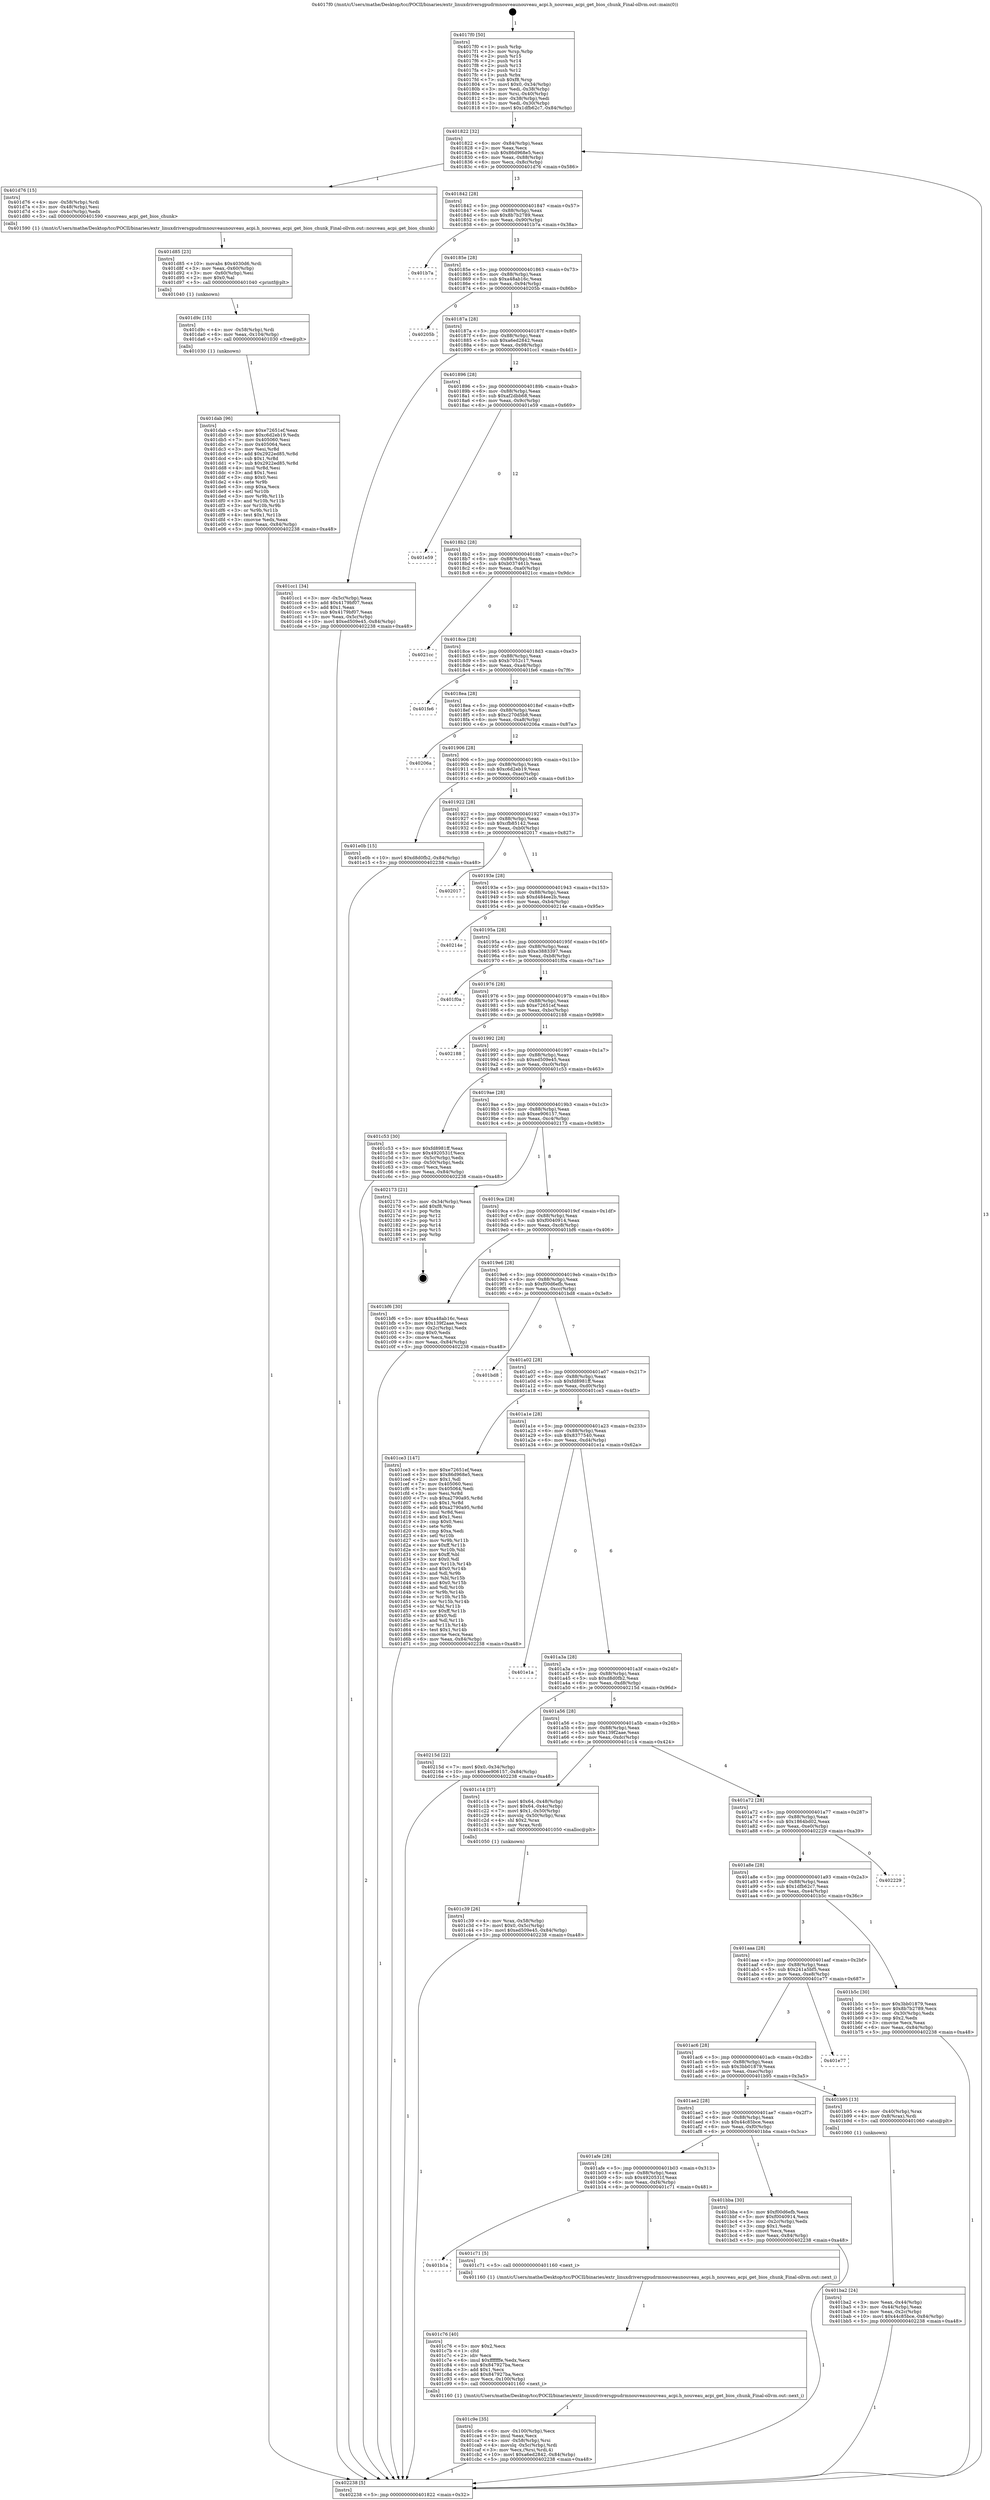 digraph "0x4017f0" {
  label = "0x4017f0 (/mnt/c/Users/mathe/Desktop/tcc/POCII/binaries/extr_linuxdriversgpudrmnouveaunouveau_acpi.h_nouveau_acpi_get_bios_chunk_Final-ollvm.out::main(0))"
  labelloc = "t"
  node[shape=record]

  Entry [label="",width=0.3,height=0.3,shape=circle,fillcolor=black,style=filled]
  "0x401822" [label="{
     0x401822 [32]\l
     | [instrs]\l
     &nbsp;&nbsp;0x401822 \<+6\>: mov -0x84(%rbp),%eax\l
     &nbsp;&nbsp;0x401828 \<+2\>: mov %eax,%ecx\l
     &nbsp;&nbsp;0x40182a \<+6\>: sub $0x86d968e5,%ecx\l
     &nbsp;&nbsp;0x401830 \<+6\>: mov %eax,-0x88(%rbp)\l
     &nbsp;&nbsp;0x401836 \<+6\>: mov %ecx,-0x8c(%rbp)\l
     &nbsp;&nbsp;0x40183c \<+6\>: je 0000000000401d76 \<main+0x586\>\l
  }"]
  "0x401d76" [label="{
     0x401d76 [15]\l
     | [instrs]\l
     &nbsp;&nbsp;0x401d76 \<+4\>: mov -0x58(%rbp),%rdi\l
     &nbsp;&nbsp;0x401d7a \<+3\>: mov -0x48(%rbp),%esi\l
     &nbsp;&nbsp;0x401d7d \<+3\>: mov -0x4c(%rbp),%edx\l
     &nbsp;&nbsp;0x401d80 \<+5\>: call 0000000000401590 \<nouveau_acpi_get_bios_chunk\>\l
     | [calls]\l
     &nbsp;&nbsp;0x401590 \{1\} (/mnt/c/Users/mathe/Desktop/tcc/POCII/binaries/extr_linuxdriversgpudrmnouveaunouveau_acpi.h_nouveau_acpi_get_bios_chunk_Final-ollvm.out::nouveau_acpi_get_bios_chunk)\l
  }"]
  "0x401842" [label="{
     0x401842 [28]\l
     | [instrs]\l
     &nbsp;&nbsp;0x401842 \<+5\>: jmp 0000000000401847 \<main+0x57\>\l
     &nbsp;&nbsp;0x401847 \<+6\>: mov -0x88(%rbp),%eax\l
     &nbsp;&nbsp;0x40184d \<+5\>: sub $0x8b7b2789,%eax\l
     &nbsp;&nbsp;0x401852 \<+6\>: mov %eax,-0x90(%rbp)\l
     &nbsp;&nbsp;0x401858 \<+6\>: je 0000000000401b7a \<main+0x38a\>\l
  }"]
  Exit [label="",width=0.3,height=0.3,shape=circle,fillcolor=black,style=filled,peripheries=2]
  "0x401b7a" [label="{
     0x401b7a\l
  }", style=dashed]
  "0x40185e" [label="{
     0x40185e [28]\l
     | [instrs]\l
     &nbsp;&nbsp;0x40185e \<+5\>: jmp 0000000000401863 \<main+0x73\>\l
     &nbsp;&nbsp;0x401863 \<+6\>: mov -0x88(%rbp),%eax\l
     &nbsp;&nbsp;0x401869 \<+5\>: sub $0xa48ab16c,%eax\l
     &nbsp;&nbsp;0x40186e \<+6\>: mov %eax,-0x94(%rbp)\l
     &nbsp;&nbsp;0x401874 \<+6\>: je 000000000040205b \<main+0x86b\>\l
  }"]
  "0x401dab" [label="{
     0x401dab [96]\l
     | [instrs]\l
     &nbsp;&nbsp;0x401dab \<+5\>: mov $0xe72651ef,%eax\l
     &nbsp;&nbsp;0x401db0 \<+5\>: mov $0xc6d2eb19,%edx\l
     &nbsp;&nbsp;0x401db5 \<+7\>: mov 0x405060,%esi\l
     &nbsp;&nbsp;0x401dbc \<+7\>: mov 0x405064,%ecx\l
     &nbsp;&nbsp;0x401dc3 \<+3\>: mov %esi,%r8d\l
     &nbsp;&nbsp;0x401dc6 \<+7\>: add $0x2922ed85,%r8d\l
     &nbsp;&nbsp;0x401dcd \<+4\>: sub $0x1,%r8d\l
     &nbsp;&nbsp;0x401dd1 \<+7\>: sub $0x2922ed85,%r8d\l
     &nbsp;&nbsp;0x401dd8 \<+4\>: imul %r8d,%esi\l
     &nbsp;&nbsp;0x401ddc \<+3\>: and $0x1,%esi\l
     &nbsp;&nbsp;0x401ddf \<+3\>: cmp $0x0,%esi\l
     &nbsp;&nbsp;0x401de2 \<+4\>: sete %r9b\l
     &nbsp;&nbsp;0x401de6 \<+3\>: cmp $0xa,%ecx\l
     &nbsp;&nbsp;0x401de9 \<+4\>: setl %r10b\l
     &nbsp;&nbsp;0x401ded \<+3\>: mov %r9b,%r11b\l
     &nbsp;&nbsp;0x401df0 \<+3\>: and %r10b,%r11b\l
     &nbsp;&nbsp;0x401df3 \<+3\>: xor %r10b,%r9b\l
     &nbsp;&nbsp;0x401df6 \<+3\>: or %r9b,%r11b\l
     &nbsp;&nbsp;0x401df9 \<+4\>: test $0x1,%r11b\l
     &nbsp;&nbsp;0x401dfd \<+3\>: cmovne %edx,%eax\l
     &nbsp;&nbsp;0x401e00 \<+6\>: mov %eax,-0x84(%rbp)\l
     &nbsp;&nbsp;0x401e06 \<+5\>: jmp 0000000000402238 \<main+0xa48\>\l
  }"]
  "0x40205b" [label="{
     0x40205b\l
  }", style=dashed]
  "0x40187a" [label="{
     0x40187a [28]\l
     | [instrs]\l
     &nbsp;&nbsp;0x40187a \<+5\>: jmp 000000000040187f \<main+0x8f\>\l
     &nbsp;&nbsp;0x40187f \<+6\>: mov -0x88(%rbp),%eax\l
     &nbsp;&nbsp;0x401885 \<+5\>: sub $0xa6ed2842,%eax\l
     &nbsp;&nbsp;0x40188a \<+6\>: mov %eax,-0x98(%rbp)\l
     &nbsp;&nbsp;0x401890 \<+6\>: je 0000000000401cc1 \<main+0x4d1\>\l
  }"]
  "0x401d9c" [label="{
     0x401d9c [15]\l
     | [instrs]\l
     &nbsp;&nbsp;0x401d9c \<+4\>: mov -0x58(%rbp),%rdi\l
     &nbsp;&nbsp;0x401da0 \<+6\>: mov %eax,-0x104(%rbp)\l
     &nbsp;&nbsp;0x401da6 \<+5\>: call 0000000000401030 \<free@plt\>\l
     | [calls]\l
     &nbsp;&nbsp;0x401030 \{1\} (unknown)\l
  }"]
  "0x401cc1" [label="{
     0x401cc1 [34]\l
     | [instrs]\l
     &nbsp;&nbsp;0x401cc1 \<+3\>: mov -0x5c(%rbp),%eax\l
     &nbsp;&nbsp;0x401cc4 \<+5\>: add $0x4179bf07,%eax\l
     &nbsp;&nbsp;0x401cc9 \<+3\>: add $0x1,%eax\l
     &nbsp;&nbsp;0x401ccc \<+5\>: sub $0x4179bf07,%eax\l
     &nbsp;&nbsp;0x401cd1 \<+3\>: mov %eax,-0x5c(%rbp)\l
     &nbsp;&nbsp;0x401cd4 \<+10\>: movl $0xed509e45,-0x84(%rbp)\l
     &nbsp;&nbsp;0x401cde \<+5\>: jmp 0000000000402238 \<main+0xa48\>\l
  }"]
  "0x401896" [label="{
     0x401896 [28]\l
     | [instrs]\l
     &nbsp;&nbsp;0x401896 \<+5\>: jmp 000000000040189b \<main+0xab\>\l
     &nbsp;&nbsp;0x40189b \<+6\>: mov -0x88(%rbp),%eax\l
     &nbsp;&nbsp;0x4018a1 \<+5\>: sub $0xaf2dbb68,%eax\l
     &nbsp;&nbsp;0x4018a6 \<+6\>: mov %eax,-0x9c(%rbp)\l
     &nbsp;&nbsp;0x4018ac \<+6\>: je 0000000000401e59 \<main+0x669\>\l
  }"]
  "0x401d85" [label="{
     0x401d85 [23]\l
     | [instrs]\l
     &nbsp;&nbsp;0x401d85 \<+10\>: movabs $0x4030d6,%rdi\l
     &nbsp;&nbsp;0x401d8f \<+3\>: mov %eax,-0x60(%rbp)\l
     &nbsp;&nbsp;0x401d92 \<+3\>: mov -0x60(%rbp),%esi\l
     &nbsp;&nbsp;0x401d95 \<+2\>: mov $0x0,%al\l
     &nbsp;&nbsp;0x401d97 \<+5\>: call 0000000000401040 \<printf@plt\>\l
     | [calls]\l
     &nbsp;&nbsp;0x401040 \{1\} (unknown)\l
  }"]
  "0x401e59" [label="{
     0x401e59\l
  }", style=dashed]
  "0x4018b2" [label="{
     0x4018b2 [28]\l
     | [instrs]\l
     &nbsp;&nbsp;0x4018b2 \<+5\>: jmp 00000000004018b7 \<main+0xc7\>\l
     &nbsp;&nbsp;0x4018b7 \<+6\>: mov -0x88(%rbp),%eax\l
     &nbsp;&nbsp;0x4018bd \<+5\>: sub $0xb037461b,%eax\l
     &nbsp;&nbsp;0x4018c2 \<+6\>: mov %eax,-0xa0(%rbp)\l
     &nbsp;&nbsp;0x4018c8 \<+6\>: je 00000000004021cc \<main+0x9dc\>\l
  }"]
  "0x401c9e" [label="{
     0x401c9e [35]\l
     | [instrs]\l
     &nbsp;&nbsp;0x401c9e \<+6\>: mov -0x100(%rbp),%ecx\l
     &nbsp;&nbsp;0x401ca4 \<+3\>: imul %eax,%ecx\l
     &nbsp;&nbsp;0x401ca7 \<+4\>: mov -0x58(%rbp),%rsi\l
     &nbsp;&nbsp;0x401cab \<+4\>: movslq -0x5c(%rbp),%rdi\l
     &nbsp;&nbsp;0x401caf \<+3\>: mov %ecx,(%rsi,%rdi,4)\l
     &nbsp;&nbsp;0x401cb2 \<+10\>: movl $0xa6ed2842,-0x84(%rbp)\l
     &nbsp;&nbsp;0x401cbc \<+5\>: jmp 0000000000402238 \<main+0xa48\>\l
  }"]
  "0x4021cc" [label="{
     0x4021cc\l
  }", style=dashed]
  "0x4018ce" [label="{
     0x4018ce [28]\l
     | [instrs]\l
     &nbsp;&nbsp;0x4018ce \<+5\>: jmp 00000000004018d3 \<main+0xe3\>\l
     &nbsp;&nbsp;0x4018d3 \<+6\>: mov -0x88(%rbp),%eax\l
     &nbsp;&nbsp;0x4018d9 \<+5\>: sub $0xb7052c17,%eax\l
     &nbsp;&nbsp;0x4018de \<+6\>: mov %eax,-0xa4(%rbp)\l
     &nbsp;&nbsp;0x4018e4 \<+6\>: je 0000000000401fe6 \<main+0x7f6\>\l
  }"]
  "0x401c76" [label="{
     0x401c76 [40]\l
     | [instrs]\l
     &nbsp;&nbsp;0x401c76 \<+5\>: mov $0x2,%ecx\l
     &nbsp;&nbsp;0x401c7b \<+1\>: cltd\l
     &nbsp;&nbsp;0x401c7c \<+2\>: idiv %ecx\l
     &nbsp;&nbsp;0x401c7e \<+6\>: imul $0xfffffffe,%edx,%ecx\l
     &nbsp;&nbsp;0x401c84 \<+6\>: sub $0x847927ba,%ecx\l
     &nbsp;&nbsp;0x401c8a \<+3\>: add $0x1,%ecx\l
     &nbsp;&nbsp;0x401c8d \<+6\>: add $0x847927ba,%ecx\l
     &nbsp;&nbsp;0x401c93 \<+6\>: mov %ecx,-0x100(%rbp)\l
     &nbsp;&nbsp;0x401c99 \<+5\>: call 0000000000401160 \<next_i\>\l
     | [calls]\l
     &nbsp;&nbsp;0x401160 \{1\} (/mnt/c/Users/mathe/Desktop/tcc/POCII/binaries/extr_linuxdriversgpudrmnouveaunouveau_acpi.h_nouveau_acpi_get_bios_chunk_Final-ollvm.out::next_i)\l
  }"]
  "0x401fe6" [label="{
     0x401fe6\l
  }", style=dashed]
  "0x4018ea" [label="{
     0x4018ea [28]\l
     | [instrs]\l
     &nbsp;&nbsp;0x4018ea \<+5\>: jmp 00000000004018ef \<main+0xff\>\l
     &nbsp;&nbsp;0x4018ef \<+6\>: mov -0x88(%rbp),%eax\l
     &nbsp;&nbsp;0x4018f5 \<+5\>: sub $0xc270d5b8,%eax\l
     &nbsp;&nbsp;0x4018fa \<+6\>: mov %eax,-0xa8(%rbp)\l
     &nbsp;&nbsp;0x401900 \<+6\>: je 000000000040206a \<main+0x87a\>\l
  }"]
  "0x401b1a" [label="{
     0x401b1a\l
  }", style=dashed]
  "0x40206a" [label="{
     0x40206a\l
  }", style=dashed]
  "0x401906" [label="{
     0x401906 [28]\l
     | [instrs]\l
     &nbsp;&nbsp;0x401906 \<+5\>: jmp 000000000040190b \<main+0x11b\>\l
     &nbsp;&nbsp;0x40190b \<+6\>: mov -0x88(%rbp),%eax\l
     &nbsp;&nbsp;0x401911 \<+5\>: sub $0xc6d2eb19,%eax\l
     &nbsp;&nbsp;0x401916 \<+6\>: mov %eax,-0xac(%rbp)\l
     &nbsp;&nbsp;0x40191c \<+6\>: je 0000000000401e0b \<main+0x61b\>\l
  }"]
  "0x401c71" [label="{
     0x401c71 [5]\l
     | [instrs]\l
     &nbsp;&nbsp;0x401c71 \<+5\>: call 0000000000401160 \<next_i\>\l
     | [calls]\l
     &nbsp;&nbsp;0x401160 \{1\} (/mnt/c/Users/mathe/Desktop/tcc/POCII/binaries/extr_linuxdriversgpudrmnouveaunouveau_acpi.h_nouveau_acpi_get_bios_chunk_Final-ollvm.out::next_i)\l
  }"]
  "0x401e0b" [label="{
     0x401e0b [15]\l
     | [instrs]\l
     &nbsp;&nbsp;0x401e0b \<+10\>: movl $0xd8d0fb2,-0x84(%rbp)\l
     &nbsp;&nbsp;0x401e15 \<+5\>: jmp 0000000000402238 \<main+0xa48\>\l
  }"]
  "0x401922" [label="{
     0x401922 [28]\l
     | [instrs]\l
     &nbsp;&nbsp;0x401922 \<+5\>: jmp 0000000000401927 \<main+0x137\>\l
     &nbsp;&nbsp;0x401927 \<+6\>: mov -0x88(%rbp),%eax\l
     &nbsp;&nbsp;0x40192d \<+5\>: sub $0xcfb85142,%eax\l
     &nbsp;&nbsp;0x401932 \<+6\>: mov %eax,-0xb0(%rbp)\l
     &nbsp;&nbsp;0x401938 \<+6\>: je 0000000000402017 \<main+0x827\>\l
  }"]
  "0x401c39" [label="{
     0x401c39 [26]\l
     | [instrs]\l
     &nbsp;&nbsp;0x401c39 \<+4\>: mov %rax,-0x58(%rbp)\l
     &nbsp;&nbsp;0x401c3d \<+7\>: movl $0x0,-0x5c(%rbp)\l
     &nbsp;&nbsp;0x401c44 \<+10\>: movl $0xed509e45,-0x84(%rbp)\l
     &nbsp;&nbsp;0x401c4e \<+5\>: jmp 0000000000402238 \<main+0xa48\>\l
  }"]
  "0x402017" [label="{
     0x402017\l
  }", style=dashed]
  "0x40193e" [label="{
     0x40193e [28]\l
     | [instrs]\l
     &nbsp;&nbsp;0x40193e \<+5\>: jmp 0000000000401943 \<main+0x153\>\l
     &nbsp;&nbsp;0x401943 \<+6\>: mov -0x88(%rbp),%eax\l
     &nbsp;&nbsp;0x401949 \<+5\>: sub $0xd484ee2b,%eax\l
     &nbsp;&nbsp;0x40194e \<+6\>: mov %eax,-0xb4(%rbp)\l
     &nbsp;&nbsp;0x401954 \<+6\>: je 000000000040214e \<main+0x95e\>\l
  }"]
  "0x401afe" [label="{
     0x401afe [28]\l
     | [instrs]\l
     &nbsp;&nbsp;0x401afe \<+5\>: jmp 0000000000401b03 \<main+0x313\>\l
     &nbsp;&nbsp;0x401b03 \<+6\>: mov -0x88(%rbp),%eax\l
     &nbsp;&nbsp;0x401b09 \<+5\>: sub $0x4920531f,%eax\l
     &nbsp;&nbsp;0x401b0e \<+6\>: mov %eax,-0xf4(%rbp)\l
     &nbsp;&nbsp;0x401b14 \<+6\>: je 0000000000401c71 \<main+0x481\>\l
  }"]
  "0x40214e" [label="{
     0x40214e\l
  }", style=dashed]
  "0x40195a" [label="{
     0x40195a [28]\l
     | [instrs]\l
     &nbsp;&nbsp;0x40195a \<+5\>: jmp 000000000040195f \<main+0x16f\>\l
     &nbsp;&nbsp;0x40195f \<+6\>: mov -0x88(%rbp),%eax\l
     &nbsp;&nbsp;0x401965 \<+5\>: sub $0xe3883397,%eax\l
     &nbsp;&nbsp;0x40196a \<+6\>: mov %eax,-0xb8(%rbp)\l
     &nbsp;&nbsp;0x401970 \<+6\>: je 0000000000401f0a \<main+0x71a\>\l
  }"]
  "0x401bba" [label="{
     0x401bba [30]\l
     | [instrs]\l
     &nbsp;&nbsp;0x401bba \<+5\>: mov $0xf00d6efb,%eax\l
     &nbsp;&nbsp;0x401bbf \<+5\>: mov $0xf0040914,%ecx\l
     &nbsp;&nbsp;0x401bc4 \<+3\>: mov -0x2c(%rbp),%edx\l
     &nbsp;&nbsp;0x401bc7 \<+3\>: cmp $0x1,%edx\l
     &nbsp;&nbsp;0x401bca \<+3\>: cmovl %ecx,%eax\l
     &nbsp;&nbsp;0x401bcd \<+6\>: mov %eax,-0x84(%rbp)\l
     &nbsp;&nbsp;0x401bd3 \<+5\>: jmp 0000000000402238 \<main+0xa48\>\l
  }"]
  "0x401f0a" [label="{
     0x401f0a\l
  }", style=dashed]
  "0x401976" [label="{
     0x401976 [28]\l
     | [instrs]\l
     &nbsp;&nbsp;0x401976 \<+5\>: jmp 000000000040197b \<main+0x18b\>\l
     &nbsp;&nbsp;0x40197b \<+6\>: mov -0x88(%rbp),%eax\l
     &nbsp;&nbsp;0x401981 \<+5\>: sub $0xe72651ef,%eax\l
     &nbsp;&nbsp;0x401986 \<+6\>: mov %eax,-0xbc(%rbp)\l
     &nbsp;&nbsp;0x40198c \<+6\>: je 0000000000402188 \<main+0x998\>\l
  }"]
  "0x401ba2" [label="{
     0x401ba2 [24]\l
     | [instrs]\l
     &nbsp;&nbsp;0x401ba2 \<+3\>: mov %eax,-0x44(%rbp)\l
     &nbsp;&nbsp;0x401ba5 \<+3\>: mov -0x44(%rbp),%eax\l
     &nbsp;&nbsp;0x401ba8 \<+3\>: mov %eax,-0x2c(%rbp)\l
     &nbsp;&nbsp;0x401bab \<+10\>: movl $0x44c85bce,-0x84(%rbp)\l
     &nbsp;&nbsp;0x401bb5 \<+5\>: jmp 0000000000402238 \<main+0xa48\>\l
  }"]
  "0x402188" [label="{
     0x402188\l
  }", style=dashed]
  "0x401992" [label="{
     0x401992 [28]\l
     | [instrs]\l
     &nbsp;&nbsp;0x401992 \<+5\>: jmp 0000000000401997 \<main+0x1a7\>\l
     &nbsp;&nbsp;0x401997 \<+6\>: mov -0x88(%rbp),%eax\l
     &nbsp;&nbsp;0x40199d \<+5\>: sub $0xed509e45,%eax\l
     &nbsp;&nbsp;0x4019a2 \<+6\>: mov %eax,-0xc0(%rbp)\l
     &nbsp;&nbsp;0x4019a8 \<+6\>: je 0000000000401c53 \<main+0x463\>\l
  }"]
  "0x401ae2" [label="{
     0x401ae2 [28]\l
     | [instrs]\l
     &nbsp;&nbsp;0x401ae2 \<+5\>: jmp 0000000000401ae7 \<main+0x2f7\>\l
     &nbsp;&nbsp;0x401ae7 \<+6\>: mov -0x88(%rbp),%eax\l
     &nbsp;&nbsp;0x401aed \<+5\>: sub $0x44c85bce,%eax\l
     &nbsp;&nbsp;0x401af2 \<+6\>: mov %eax,-0xf0(%rbp)\l
     &nbsp;&nbsp;0x401af8 \<+6\>: je 0000000000401bba \<main+0x3ca\>\l
  }"]
  "0x401c53" [label="{
     0x401c53 [30]\l
     | [instrs]\l
     &nbsp;&nbsp;0x401c53 \<+5\>: mov $0xfd8981ff,%eax\l
     &nbsp;&nbsp;0x401c58 \<+5\>: mov $0x4920531f,%ecx\l
     &nbsp;&nbsp;0x401c5d \<+3\>: mov -0x5c(%rbp),%edx\l
     &nbsp;&nbsp;0x401c60 \<+3\>: cmp -0x50(%rbp),%edx\l
     &nbsp;&nbsp;0x401c63 \<+3\>: cmovl %ecx,%eax\l
     &nbsp;&nbsp;0x401c66 \<+6\>: mov %eax,-0x84(%rbp)\l
     &nbsp;&nbsp;0x401c6c \<+5\>: jmp 0000000000402238 \<main+0xa48\>\l
  }"]
  "0x4019ae" [label="{
     0x4019ae [28]\l
     | [instrs]\l
     &nbsp;&nbsp;0x4019ae \<+5\>: jmp 00000000004019b3 \<main+0x1c3\>\l
     &nbsp;&nbsp;0x4019b3 \<+6\>: mov -0x88(%rbp),%eax\l
     &nbsp;&nbsp;0x4019b9 \<+5\>: sub $0xee906157,%eax\l
     &nbsp;&nbsp;0x4019be \<+6\>: mov %eax,-0xc4(%rbp)\l
     &nbsp;&nbsp;0x4019c4 \<+6\>: je 0000000000402173 \<main+0x983\>\l
  }"]
  "0x401b95" [label="{
     0x401b95 [13]\l
     | [instrs]\l
     &nbsp;&nbsp;0x401b95 \<+4\>: mov -0x40(%rbp),%rax\l
     &nbsp;&nbsp;0x401b99 \<+4\>: mov 0x8(%rax),%rdi\l
     &nbsp;&nbsp;0x401b9d \<+5\>: call 0000000000401060 \<atoi@plt\>\l
     | [calls]\l
     &nbsp;&nbsp;0x401060 \{1\} (unknown)\l
  }"]
  "0x402173" [label="{
     0x402173 [21]\l
     | [instrs]\l
     &nbsp;&nbsp;0x402173 \<+3\>: mov -0x34(%rbp),%eax\l
     &nbsp;&nbsp;0x402176 \<+7\>: add $0xf8,%rsp\l
     &nbsp;&nbsp;0x40217d \<+1\>: pop %rbx\l
     &nbsp;&nbsp;0x40217e \<+2\>: pop %r12\l
     &nbsp;&nbsp;0x402180 \<+2\>: pop %r13\l
     &nbsp;&nbsp;0x402182 \<+2\>: pop %r14\l
     &nbsp;&nbsp;0x402184 \<+2\>: pop %r15\l
     &nbsp;&nbsp;0x402186 \<+1\>: pop %rbp\l
     &nbsp;&nbsp;0x402187 \<+1\>: ret\l
  }"]
  "0x4019ca" [label="{
     0x4019ca [28]\l
     | [instrs]\l
     &nbsp;&nbsp;0x4019ca \<+5\>: jmp 00000000004019cf \<main+0x1df\>\l
     &nbsp;&nbsp;0x4019cf \<+6\>: mov -0x88(%rbp),%eax\l
     &nbsp;&nbsp;0x4019d5 \<+5\>: sub $0xf0040914,%eax\l
     &nbsp;&nbsp;0x4019da \<+6\>: mov %eax,-0xc8(%rbp)\l
     &nbsp;&nbsp;0x4019e0 \<+6\>: je 0000000000401bf6 \<main+0x406\>\l
  }"]
  "0x401ac6" [label="{
     0x401ac6 [28]\l
     | [instrs]\l
     &nbsp;&nbsp;0x401ac6 \<+5\>: jmp 0000000000401acb \<main+0x2db\>\l
     &nbsp;&nbsp;0x401acb \<+6\>: mov -0x88(%rbp),%eax\l
     &nbsp;&nbsp;0x401ad1 \<+5\>: sub $0x3bb01879,%eax\l
     &nbsp;&nbsp;0x401ad6 \<+6\>: mov %eax,-0xec(%rbp)\l
     &nbsp;&nbsp;0x401adc \<+6\>: je 0000000000401b95 \<main+0x3a5\>\l
  }"]
  "0x401bf6" [label="{
     0x401bf6 [30]\l
     | [instrs]\l
     &nbsp;&nbsp;0x401bf6 \<+5\>: mov $0xa48ab16c,%eax\l
     &nbsp;&nbsp;0x401bfb \<+5\>: mov $0x139f2aae,%ecx\l
     &nbsp;&nbsp;0x401c00 \<+3\>: mov -0x2c(%rbp),%edx\l
     &nbsp;&nbsp;0x401c03 \<+3\>: cmp $0x0,%edx\l
     &nbsp;&nbsp;0x401c06 \<+3\>: cmove %ecx,%eax\l
     &nbsp;&nbsp;0x401c09 \<+6\>: mov %eax,-0x84(%rbp)\l
     &nbsp;&nbsp;0x401c0f \<+5\>: jmp 0000000000402238 \<main+0xa48\>\l
  }"]
  "0x4019e6" [label="{
     0x4019e6 [28]\l
     | [instrs]\l
     &nbsp;&nbsp;0x4019e6 \<+5\>: jmp 00000000004019eb \<main+0x1fb\>\l
     &nbsp;&nbsp;0x4019eb \<+6\>: mov -0x88(%rbp),%eax\l
     &nbsp;&nbsp;0x4019f1 \<+5\>: sub $0xf00d6efb,%eax\l
     &nbsp;&nbsp;0x4019f6 \<+6\>: mov %eax,-0xcc(%rbp)\l
     &nbsp;&nbsp;0x4019fc \<+6\>: je 0000000000401bd8 \<main+0x3e8\>\l
  }"]
  "0x401e77" [label="{
     0x401e77\l
  }", style=dashed]
  "0x401bd8" [label="{
     0x401bd8\l
  }", style=dashed]
  "0x401a02" [label="{
     0x401a02 [28]\l
     | [instrs]\l
     &nbsp;&nbsp;0x401a02 \<+5\>: jmp 0000000000401a07 \<main+0x217\>\l
     &nbsp;&nbsp;0x401a07 \<+6\>: mov -0x88(%rbp),%eax\l
     &nbsp;&nbsp;0x401a0d \<+5\>: sub $0xfd8981ff,%eax\l
     &nbsp;&nbsp;0x401a12 \<+6\>: mov %eax,-0xd0(%rbp)\l
     &nbsp;&nbsp;0x401a18 \<+6\>: je 0000000000401ce3 \<main+0x4f3\>\l
  }"]
  "0x4017f0" [label="{
     0x4017f0 [50]\l
     | [instrs]\l
     &nbsp;&nbsp;0x4017f0 \<+1\>: push %rbp\l
     &nbsp;&nbsp;0x4017f1 \<+3\>: mov %rsp,%rbp\l
     &nbsp;&nbsp;0x4017f4 \<+2\>: push %r15\l
     &nbsp;&nbsp;0x4017f6 \<+2\>: push %r14\l
     &nbsp;&nbsp;0x4017f8 \<+2\>: push %r13\l
     &nbsp;&nbsp;0x4017fa \<+2\>: push %r12\l
     &nbsp;&nbsp;0x4017fc \<+1\>: push %rbx\l
     &nbsp;&nbsp;0x4017fd \<+7\>: sub $0xf8,%rsp\l
     &nbsp;&nbsp;0x401804 \<+7\>: movl $0x0,-0x34(%rbp)\l
     &nbsp;&nbsp;0x40180b \<+3\>: mov %edi,-0x38(%rbp)\l
     &nbsp;&nbsp;0x40180e \<+4\>: mov %rsi,-0x40(%rbp)\l
     &nbsp;&nbsp;0x401812 \<+3\>: mov -0x38(%rbp),%edi\l
     &nbsp;&nbsp;0x401815 \<+3\>: mov %edi,-0x30(%rbp)\l
     &nbsp;&nbsp;0x401818 \<+10\>: movl $0x1dfb62c7,-0x84(%rbp)\l
  }"]
  "0x401ce3" [label="{
     0x401ce3 [147]\l
     | [instrs]\l
     &nbsp;&nbsp;0x401ce3 \<+5\>: mov $0xe72651ef,%eax\l
     &nbsp;&nbsp;0x401ce8 \<+5\>: mov $0x86d968e5,%ecx\l
     &nbsp;&nbsp;0x401ced \<+2\>: mov $0x1,%dl\l
     &nbsp;&nbsp;0x401cef \<+7\>: mov 0x405060,%esi\l
     &nbsp;&nbsp;0x401cf6 \<+7\>: mov 0x405064,%edi\l
     &nbsp;&nbsp;0x401cfd \<+3\>: mov %esi,%r8d\l
     &nbsp;&nbsp;0x401d00 \<+7\>: sub $0xa2790a95,%r8d\l
     &nbsp;&nbsp;0x401d07 \<+4\>: sub $0x1,%r8d\l
     &nbsp;&nbsp;0x401d0b \<+7\>: add $0xa2790a95,%r8d\l
     &nbsp;&nbsp;0x401d12 \<+4\>: imul %r8d,%esi\l
     &nbsp;&nbsp;0x401d16 \<+3\>: and $0x1,%esi\l
     &nbsp;&nbsp;0x401d19 \<+3\>: cmp $0x0,%esi\l
     &nbsp;&nbsp;0x401d1c \<+4\>: sete %r9b\l
     &nbsp;&nbsp;0x401d20 \<+3\>: cmp $0xa,%edi\l
     &nbsp;&nbsp;0x401d23 \<+4\>: setl %r10b\l
     &nbsp;&nbsp;0x401d27 \<+3\>: mov %r9b,%r11b\l
     &nbsp;&nbsp;0x401d2a \<+4\>: xor $0xff,%r11b\l
     &nbsp;&nbsp;0x401d2e \<+3\>: mov %r10b,%bl\l
     &nbsp;&nbsp;0x401d31 \<+3\>: xor $0xff,%bl\l
     &nbsp;&nbsp;0x401d34 \<+3\>: xor $0x0,%dl\l
     &nbsp;&nbsp;0x401d37 \<+3\>: mov %r11b,%r14b\l
     &nbsp;&nbsp;0x401d3a \<+4\>: and $0x0,%r14b\l
     &nbsp;&nbsp;0x401d3e \<+3\>: and %dl,%r9b\l
     &nbsp;&nbsp;0x401d41 \<+3\>: mov %bl,%r15b\l
     &nbsp;&nbsp;0x401d44 \<+4\>: and $0x0,%r15b\l
     &nbsp;&nbsp;0x401d48 \<+3\>: and %dl,%r10b\l
     &nbsp;&nbsp;0x401d4b \<+3\>: or %r9b,%r14b\l
     &nbsp;&nbsp;0x401d4e \<+3\>: or %r10b,%r15b\l
     &nbsp;&nbsp;0x401d51 \<+3\>: xor %r15b,%r14b\l
     &nbsp;&nbsp;0x401d54 \<+3\>: or %bl,%r11b\l
     &nbsp;&nbsp;0x401d57 \<+4\>: xor $0xff,%r11b\l
     &nbsp;&nbsp;0x401d5b \<+3\>: or $0x0,%dl\l
     &nbsp;&nbsp;0x401d5e \<+3\>: and %dl,%r11b\l
     &nbsp;&nbsp;0x401d61 \<+3\>: or %r11b,%r14b\l
     &nbsp;&nbsp;0x401d64 \<+4\>: test $0x1,%r14b\l
     &nbsp;&nbsp;0x401d68 \<+3\>: cmovne %ecx,%eax\l
     &nbsp;&nbsp;0x401d6b \<+6\>: mov %eax,-0x84(%rbp)\l
     &nbsp;&nbsp;0x401d71 \<+5\>: jmp 0000000000402238 \<main+0xa48\>\l
  }"]
  "0x401a1e" [label="{
     0x401a1e [28]\l
     | [instrs]\l
     &nbsp;&nbsp;0x401a1e \<+5\>: jmp 0000000000401a23 \<main+0x233\>\l
     &nbsp;&nbsp;0x401a23 \<+6\>: mov -0x88(%rbp),%eax\l
     &nbsp;&nbsp;0x401a29 \<+5\>: sub $0x8377540,%eax\l
     &nbsp;&nbsp;0x401a2e \<+6\>: mov %eax,-0xd4(%rbp)\l
     &nbsp;&nbsp;0x401a34 \<+6\>: je 0000000000401e1a \<main+0x62a\>\l
  }"]
  "0x402238" [label="{
     0x402238 [5]\l
     | [instrs]\l
     &nbsp;&nbsp;0x402238 \<+5\>: jmp 0000000000401822 \<main+0x32\>\l
  }"]
  "0x401e1a" [label="{
     0x401e1a\l
  }", style=dashed]
  "0x401a3a" [label="{
     0x401a3a [28]\l
     | [instrs]\l
     &nbsp;&nbsp;0x401a3a \<+5\>: jmp 0000000000401a3f \<main+0x24f\>\l
     &nbsp;&nbsp;0x401a3f \<+6\>: mov -0x88(%rbp),%eax\l
     &nbsp;&nbsp;0x401a45 \<+5\>: sub $0xd8d0fb2,%eax\l
     &nbsp;&nbsp;0x401a4a \<+6\>: mov %eax,-0xd8(%rbp)\l
     &nbsp;&nbsp;0x401a50 \<+6\>: je 000000000040215d \<main+0x96d\>\l
  }"]
  "0x401aaa" [label="{
     0x401aaa [28]\l
     | [instrs]\l
     &nbsp;&nbsp;0x401aaa \<+5\>: jmp 0000000000401aaf \<main+0x2bf\>\l
     &nbsp;&nbsp;0x401aaf \<+6\>: mov -0x88(%rbp),%eax\l
     &nbsp;&nbsp;0x401ab5 \<+5\>: sub $0x241a5bf5,%eax\l
     &nbsp;&nbsp;0x401aba \<+6\>: mov %eax,-0xe8(%rbp)\l
     &nbsp;&nbsp;0x401ac0 \<+6\>: je 0000000000401e77 \<main+0x687\>\l
  }"]
  "0x40215d" [label="{
     0x40215d [22]\l
     | [instrs]\l
     &nbsp;&nbsp;0x40215d \<+7\>: movl $0x0,-0x34(%rbp)\l
     &nbsp;&nbsp;0x402164 \<+10\>: movl $0xee906157,-0x84(%rbp)\l
     &nbsp;&nbsp;0x40216e \<+5\>: jmp 0000000000402238 \<main+0xa48\>\l
  }"]
  "0x401a56" [label="{
     0x401a56 [28]\l
     | [instrs]\l
     &nbsp;&nbsp;0x401a56 \<+5\>: jmp 0000000000401a5b \<main+0x26b\>\l
     &nbsp;&nbsp;0x401a5b \<+6\>: mov -0x88(%rbp),%eax\l
     &nbsp;&nbsp;0x401a61 \<+5\>: sub $0x139f2aae,%eax\l
     &nbsp;&nbsp;0x401a66 \<+6\>: mov %eax,-0xdc(%rbp)\l
     &nbsp;&nbsp;0x401a6c \<+6\>: je 0000000000401c14 \<main+0x424\>\l
  }"]
  "0x401b5c" [label="{
     0x401b5c [30]\l
     | [instrs]\l
     &nbsp;&nbsp;0x401b5c \<+5\>: mov $0x3bb01879,%eax\l
     &nbsp;&nbsp;0x401b61 \<+5\>: mov $0x8b7b2789,%ecx\l
     &nbsp;&nbsp;0x401b66 \<+3\>: mov -0x30(%rbp),%edx\l
     &nbsp;&nbsp;0x401b69 \<+3\>: cmp $0x2,%edx\l
     &nbsp;&nbsp;0x401b6c \<+3\>: cmovne %ecx,%eax\l
     &nbsp;&nbsp;0x401b6f \<+6\>: mov %eax,-0x84(%rbp)\l
     &nbsp;&nbsp;0x401b75 \<+5\>: jmp 0000000000402238 \<main+0xa48\>\l
  }"]
  "0x401c14" [label="{
     0x401c14 [37]\l
     | [instrs]\l
     &nbsp;&nbsp;0x401c14 \<+7\>: movl $0x64,-0x48(%rbp)\l
     &nbsp;&nbsp;0x401c1b \<+7\>: movl $0x64,-0x4c(%rbp)\l
     &nbsp;&nbsp;0x401c22 \<+7\>: movl $0x1,-0x50(%rbp)\l
     &nbsp;&nbsp;0x401c29 \<+4\>: movslq -0x50(%rbp),%rax\l
     &nbsp;&nbsp;0x401c2d \<+4\>: shl $0x2,%rax\l
     &nbsp;&nbsp;0x401c31 \<+3\>: mov %rax,%rdi\l
     &nbsp;&nbsp;0x401c34 \<+5\>: call 0000000000401050 \<malloc@plt\>\l
     | [calls]\l
     &nbsp;&nbsp;0x401050 \{1\} (unknown)\l
  }"]
  "0x401a72" [label="{
     0x401a72 [28]\l
     | [instrs]\l
     &nbsp;&nbsp;0x401a72 \<+5\>: jmp 0000000000401a77 \<main+0x287\>\l
     &nbsp;&nbsp;0x401a77 \<+6\>: mov -0x88(%rbp),%eax\l
     &nbsp;&nbsp;0x401a7d \<+5\>: sub $0x1864bd02,%eax\l
     &nbsp;&nbsp;0x401a82 \<+6\>: mov %eax,-0xe0(%rbp)\l
     &nbsp;&nbsp;0x401a88 \<+6\>: je 0000000000402229 \<main+0xa39\>\l
  }"]
  "0x401a8e" [label="{
     0x401a8e [28]\l
     | [instrs]\l
     &nbsp;&nbsp;0x401a8e \<+5\>: jmp 0000000000401a93 \<main+0x2a3\>\l
     &nbsp;&nbsp;0x401a93 \<+6\>: mov -0x88(%rbp),%eax\l
     &nbsp;&nbsp;0x401a99 \<+5\>: sub $0x1dfb62c7,%eax\l
     &nbsp;&nbsp;0x401a9e \<+6\>: mov %eax,-0xe4(%rbp)\l
     &nbsp;&nbsp;0x401aa4 \<+6\>: je 0000000000401b5c \<main+0x36c\>\l
  }"]
  "0x402229" [label="{
     0x402229\l
  }", style=dashed]
  Entry -> "0x4017f0" [label=" 1"]
  "0x401822" -> "0x401d76" [label=" 1"]
  "0x401822" -> "0x401842" [label=" 13"]
  "0x402173" -> Exit [label=" 1"]
  "0x401842" -> "0x401b7a" [label=" 0"]
  "0x401842" -> "0x40185e" [label=" 13"]
  "0x40215d" -> "0x402238" [label=" 1"]
  "0x40185e" -> "0x40205b" [label=" 0"]
  "0x40185e" -> "0x40187a" [label=" 13"]
  "0x401e0b" -> "0x402238" [label=" 1"]
  "0x40187a" -> "0x401cc1" [label=" 1"]
  "0x40187a" -> "0x401896" [label=" 12"]
  "0x401dab" -> "0x402238" [label=" 1"]
  "0x401896" -> "0x401e59" [label=" 0"]
  "0x401896" -> "0x4018b2" [label=" 12"]
  "0x401d9c" -> "0x401dab" [label=" 1"]
  "0x4018b2" -> "0x4021cc" [label=" 0"]
  "0x4018b2" -> "0x4018ce" [label=" 12"]
  "0x401d85" -> "0x401d9c" [label=" 1"]
  "0x4018ce" -> "0x401fe6" [label=" 0"]
  "0x4018ce" -> "0x4018ea" [label=" 12"]
  "0x401d76" -> "0x401d85" [label=" 1"]
  "0x4018ea" -> "0x40206a" [label=" 0"]
  "0x4018ea" -> "0x401906" [label=" 12"]
  "0x401ce3" -> "0x402238" [label=" 1"]
  "0x401906" -> "0x401e0b" [label=" 1"]
  "0x401906" -> "0x401922" [label=" 11"]
  "0x401cc1" -> "0x402238" [label=" 1"]
  "0x401922" -> "0x402017" [label=" 0"]
  "0x401922" -> "0x40193e" [label=" 11"]
  "0x401c76" -> "0x401c9e" [label=" 1"]
  "0x40193e" -> "0x40214e" [label=" 0"]
  "0x40193e" -> "0x40195a" [label=" 11"]
  "0x401c71" -> "0x401c76" [label=" 1"]
  "0x40195a" -> "0x401f0a" [label=" 0"]
  "0x40195a" -> "0x401976" [label=" 11"]
  "0x401afe" -> "0x401b1a" [label=" 0"]
  "0x401976" -> "0x402188" [label=" 0"]
  "0x401976" -> "0x401992" [label=" 11"]
  "0x401c9e" -> "0x402238" [label=" 1"]
  "0x401992" -> "0x401c53" [label=" 2"]
  "0x401992" -> "0x4019ae" [label=" 9"]
  "0x401c53" -> "0x402238" [label=" 2"]
  "0x4019ae" -> "0x402173" [label=" 1"]
  "0x4019ae" -> "0x4019ca" [label=" 8"]
  "0x401c39" -> "0x402238" [label=" 1"]
  "0x4019ca" -> "0x401bf6" [label=" 1"]
  "0x4019ca" -> "0x4019e6" [label=" 7"]
  "0x401bf6" -> "0x402238" [label=" 1"]
  "0x4019e6" -> "0x401bd8" [label=" 0"]
  "0x4019e6" -> "0x401a02" [label=" 7"]
  "0x401bba" -> "0x402238" [label=" 1"]
  "0x401a02" -> "0x401ce3" [label=" 1"]
  "0x401a02" -> "0x401a1e" [label=" 6"]
  "0x401ae2" -> "0x401bba" [label=" 1"]
  "0x401a1e" -> "0x401e1a" [label=" 0"]
  "0x401a1e" -> "0x401a3a" [label=" 6"]
  "0x401afe" -> "0x401c71" [label=" 1"]
  "0x401a3a" -> "0x40215d" [label=" 1"]
  "0x401a3a" -> "0x401a56" [label=" 5"]
  "0x401ba2" -> "0x402238" [label=" 1"]
  "0x401a56" -> "0x401c14" [label=" 1"]
  "0x401a56" -> "0x401a72" [label=" 4"]
  "0x401b95" -> "0x401ba2" [label=" 1"]
  "0x401a72" -> "0x402229" [label=" 0"]
  "0x401a72" -> "0x401a8e" [label=" 4"]
  "0x401ac6" -> "0x401ae2" [label=" 2"]
  "0x401a8e" -> "0x401b5c" [label=" 1"]
  "0x401a8e" -> "0x401aaa" [label=" 3"]
  "0x401b5c" -> "0x402238" [label=" 1"]
  "0x4017f0" -> "0x401822" [label=" 1"]
  "0x402238" -> "0x401822" [label=" 13"]
  "0x401ae2" -> "0x401afe" [label=" 1"]
  "0x401aaa" -> "0x401e77" [label=" 0"]
  "0x401aaa" -> "0x401ac6" [label=" 3"]
  "0x401c14" -> "0x401c39" [label=" 1"]
  "0x401ac6" -> "0x401b95" [label=" 1"]
}
